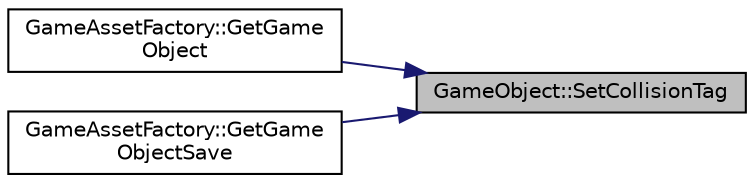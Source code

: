 digraph "GameObject::SetCollisionTag"
{
 // LATEX_PDF_SIZE
  edge [fontname="Helvetica",fontsize="10",labelfontname="Helvetica",labelfontsize="10"];
  node [fontname="Helvetica",fontsize="10",shape=record];
  rankdir="RL";
  Node1 [label="GameObject::SetCollisionTag",height=0.2,width=0.4,color="black", fillcolor="grey75", style="filled", fontcolor="black",tooltip="Sets tag of a given object."];
  Node1 -> Node2 [dir="back",color="midnightblue",fontsize="10",style="solid",fontname="Helvetica"];
  Node2 [label="GameAssetFactory::GetGame\lObject",height=0.2,width=0.4,color="black", fillcolor="white", style="filled",URL="$class_game_asset_factory.html#adf24ecaf355d032057fb10da885c99d5",tooltip="Creates the game object and returns it."];
  Node1 -> Node3 [dir="back",color="midnightblue",fontsize="10",style="solid",fontname="Helvetica"];
  Node3 [label="GameAssetFactory::GetGame\lObjectSave",height=0.2,width=0.4,color="black", fillcolor="white", style="filled",URL="$class_game_asset_factory.html#a5da86fa85724b718ba5a6f7a6595b74b",tooltip="Creates the game object and returns it."];
}
